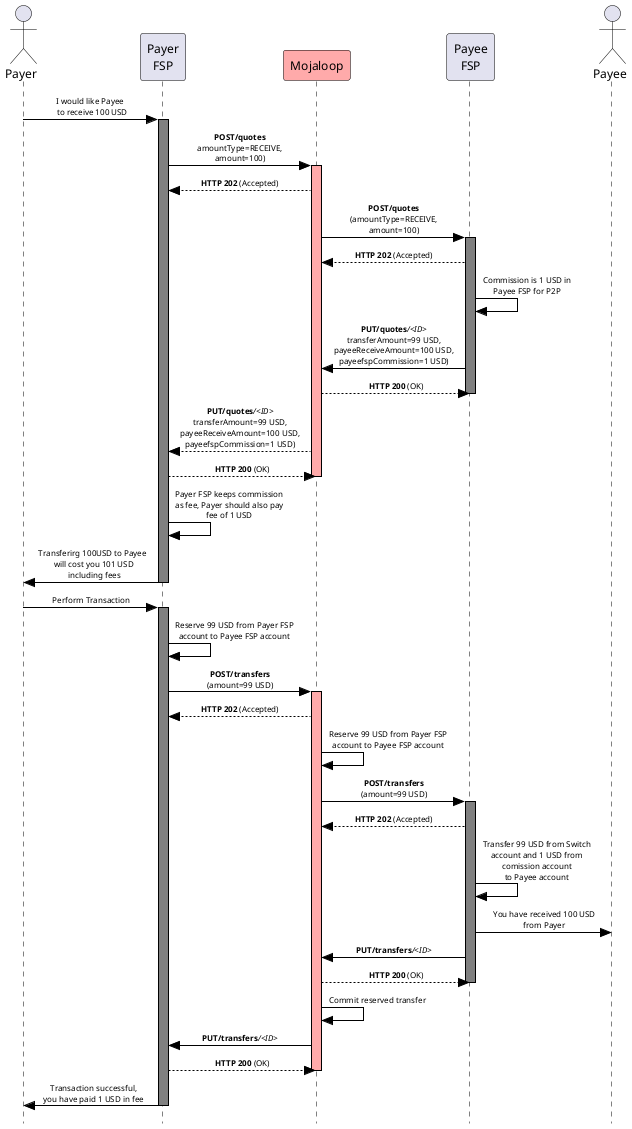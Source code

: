 @startuml p2p-authorized-transaction-nondisclosing-receive

'-----------------Transation Information-------------------'
' Sequence Diagram for a P2P transaction 
' Quoting Mode: Non-Disclosing
' Amount Type: Receive
' Amount: 100
' Payer FSP Fee: 1
' Payee FSP Fee: 0
' Payee FSP Comission: 1

'--------------------Skin Parameters----------------------'
skinparam SequenceMessageAlign center
skinparam ArrowFontSize 8
skinparam NoteFontSize 9
skinparam Style strictuml
skinparam ArrowColor Black
skinparam ParticipantPadding 20

!define MMAPICOLOR Red
!define SWITCHAPICOLOR Orange
!define SPAPICOLOR Green
!define USSDAPICOLOR Blue
!define FPXAPICOLOR Purple

skinparam sequence {
ParticipantFontSize 12
ActorFontSize 12
ParticipantBorderColor Black
ActorBorderColor Black
LifeLineBorderColor Black
LifeLineBackgroundColor Gray
EntityBorderColor Black
}

'----------------Constant String Values-------------------'
!$postq = "**POST/quotes**"
!$putq = "**PUT/quotes**"
!$postt = "**POST/transfers**"
!$putt = "**PUT/transfers**"
!$http202 = "**HTTP 202** (Accepted)"
!$http200 = "**HTTP 200** (OK)"
!$am = "amount"
!$amType = "amountType"
!$transAm ="transferAmount"
!$payeeRA = "payeeReceiveAmount"
!$payeefspcom = "payeefspCommission"

'----------------Participant Parameters-------------------'
actor Payer order 1
participant "Payer\nFSP" as payerfsp order 2
participant "Mojaloop" as Switch order 3 #FFAAAA
participant "Payee\nFSP" as payeefsp order 5
actor Payee order 6

'------------------Sequence Messages----------------------'
'---------------------------------------------------------'

Payer -> payerfsp: I would like Payee \n to receive 100 USD
activate payerfsp
payerfsp -> Switch: $postq\n$amType=RECEIVE,\n$am=100)
activate Switch #FFAAAA
payerfsp <-- Switch: $http202
Switch -> payeefsp: $postq\n($amType=RECEIVE,\n$am=100)
activate payeefsp
Switch <-- payeefsp: $http202
payeefsp -> payeefsp: Commission is 1 USD in\nPayee FSP for P2P
Switch <- payeefsp: $putq///<ID>//\n$transAm=99 USD,\n$payeeRA=100 USD,\n$payeefspcom=1 USD)
Switch --> payeefsp: $http200
deactivate payeefsp
payerfsp <-- Switch: $putq///<ID>//\n$transAm=99 USD,\n$payeeRA=100 USD,\n$payeefspcom=1 USD)
payerfsp --> Switch: $http200
deactivate Switch 
payerfsp -> payerfsp: Payer FSP keeps commission\nas fee, Payer should also pay\nfee of 1 USD
Payer <- payerfsp: Transferirg 100USD to Payee \n will cost you 101 USD \n including fees        
deactivate payerfsp


Payer -> payerfsp: Perform Transaction
activate payerfsp
payerfsp -> payerfsp: Reserve 99 USD from Payer FSP\naccount to Payee FSP account
payerfsp -> Switch: $postt\n($am=99 USD)
activate Switch #FFAAAA
payerfsp <-- Switch: $http202
Switch -> Switch: Reserve 99 USD from Payer FSP\naccount to Payee FSP account
Switch -> payeefsp: $postt\n($am=99 USD)
activate payeefsp
Switch <-- payeefsp:  $http202
payeefsp -> payeefsp: Transfer 99 USD from Switch\naccount and 1 USD from\ncomission account\nto Payee account
payeefsp -> Payee: You have received 100 USD\nfrom Payer
Switch <- payeefsp: $putt///<ID>//
Switch --> payeefsp: $http200
deactivate payeefsp
Switch -> Switch: Commit reserved transfer
payerfsp <- Switch: $putt///<ID>//
payerfsp --> Switch: $http200
deactivate Switch
Payer <- payerfsp: Transaction successful,\nyou have paid 1 USD in fee
deactivate payerfsp


@enduml